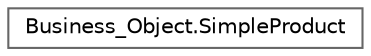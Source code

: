 digraph "Graphical Class Hierarchy"
{
 // LATEX_PDF_SIZE
  bgcolor="transparent";
  edge [fontname=Helvetica,fontsize=10,labelfontname=Helvetica,labelfontsize=10];
  node [fontname=Helvetica,fontsize=10,shape=box,height=0.2,width=0.4];
  rankdir="LR";
  Node0 [id="Node000000",label="Business_Object.SimpleProduct",height=0.2,width=0.4,color="grey40", fillcolor="white", style="filled",URL="$class_business___object_1_1_simple_product.html",tooltip="Purpose:This File contains the definition and methods to manage a SimpleClient Created by: zecun Crea..."];
}
